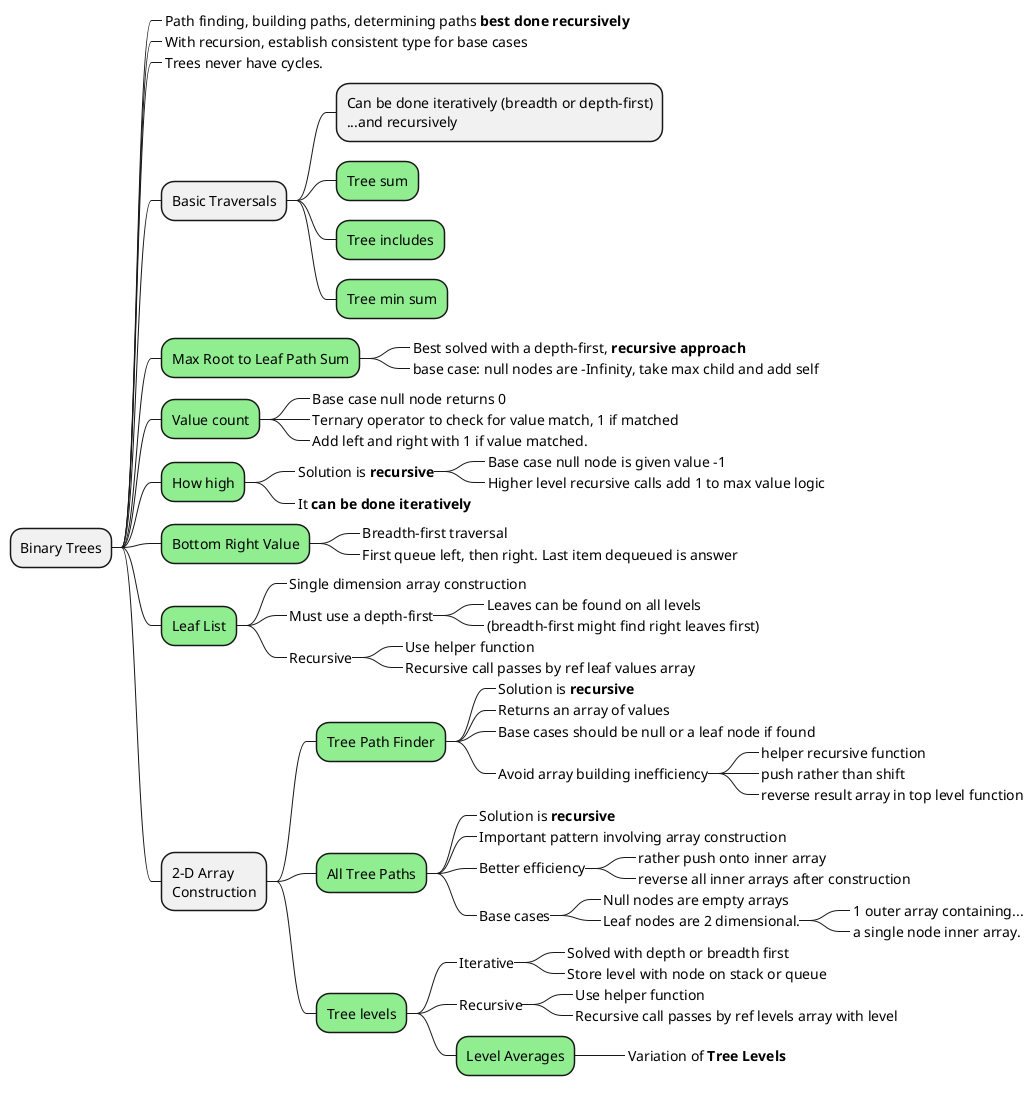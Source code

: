@startmindmap "Binary Trees"

+ Binary Trees
++_ Path finding, building paths, determining paths **best done recursively**
++_ With recursion, establish consistent type for base cases
++_ Trees never have cycles.

++ Basic Traversals
+++ Can be done iteratively (breadth or depth-first)\n...and recursively
+++[#lightgreen] Tree sum
+++[#lightgreen] Tree includes
+++[#lightgreen] Tree min sum

++[#lightgreen] Max Root to Leaf Path Sum
+++_ Best solved with a depth-first, **recursive approach**
+++_ base case: null nodes are -Infinity, take max child and add self

++[#lightgreen] Value count
+++_ Base case null node returns 0
+++_ Ternary operator to check for value match, 1 if matched
+++_ Add left and right with 1 if value matched.

++[#lightgreen] How high
+++_ Solution is **recursive**
++++_ Base case null node is given value -1
++++_ Higher level recursive calls add 1 to max value logic
+++_ It **can be done iteratively**

++[#lightgreen] Bottom Right Value
+++_ Breadth-first traversal
+++_ First queue left, then right. Last item dequeued is answer

++[#lightgreen] Leaf List
+++_ Single dimension array construction
+++_ Must use a depth-first
++++_ Leaves can be found on all levels
++++_ (breadth-first might find right leaves first)
+++_ Recursive
++++_ Use helper function
++++_ Recursive call passes by ref leaf values array

++ 2-D Array\nConstruction

+++[#lightgreen] Tree Path Finder
++++_ Solution is **recursive**
++++_ Returns an array of values
++++_ Base cases should be null or a leaf node if found
++++_ Avoid array building inefficiency
+++++_ helper recursive function
+++++_ push rather than shift
+++++_ reverse result array in top level function

+++[#lightgreen] All Tree Paths
++++_ Solution is **recursive**
++++_ Important pattern involving array construction
++++_ Better efficiency
+++++_ rather push onto inner array
+++++_ reverse all inner arrays after construction
++++_ Base cases
+++++_ Null nodes are empty arrays
+++++_ Leaf nodes are 2 dimensional.
++++++_ 1 outer array containing...
++++++_ a single node inner array.


+++[#lightgreen] Tree levels
++++_ Iterative
+++++_ Solved with depth or breadth first
+++++_ Store level with node on stack or queue
++++_ Recursive
+++++_ Use helper function
+++++_ Recursive call passes by ref levels array with level

++++[#lightgreen] Level Averages
+++++_ Variation of **Tree Levels**




' ++[#lightgreen] Problem
' +++_ desc
' +++_ des
' ++[#lightgreen] Problem
' +++_ desc
' +++_ des
' ++[#lightgreen] Problem
' +++_ desc
' +++_ des
' ++[#lightgreen] Problem
' +++_ desc
' +++_ des
' ++[#lightgreen] Problem
' +++_ desc
' +++_ des



@endmindmap

